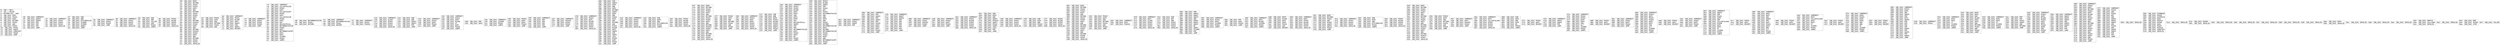 digraph "graph.cfg.gv" {
	subgraph global {
		node [fontname=Courier fontsize=30.0 rank=same shape=box]
		block_0 [label="0: %00 = #0x1\l2: %01 = #0x40\l4: MSTORE(%01, %00)\l5: [NO_SSA] DUP1\l6: [NO_SSA] PUSH1\l8: [NO_SSA] DUP2\l9: [NO_SSA] MSTORE\la: [NO_SSA] PUSH1\lc: [NO_SSA] ADD\ld: [NO_SSA] PUSH2\l10: [NO_SSA] PUSH1\l12: [NO_SSA] SWAP2\l13: [NO_SSA] CODECOPY\l14: [NO_SSA] PUSH2\l17: [NO_SSA] JUMP\l"]
		block_18 [label="18: [NO_SSA] JUMPDEST\l19: [NO_SSA] SWAP4\l1a: [NO_SSA] SWAP3\l1b: [NO_SSA] POP\l1c: [NO_SSA] POP\l1d: [NO_SSA] POP\l1e: [NO_SSA] JUMP\l"]
		block_1f [label="1f: [NO_SSA] JUMPDEST\l20: [NO_SSA] PUSH1\l22: [NO_SSA] PUSH1\l24: [NO_SSA] PUSH1\l26: [NO_SSA] INVALID\l"]
		block_27 [label="27: [NO_SSA] SUB\l28: [NO_SSA] AND\l29: [NO_SSA] EXTCODESIZE\l2a: [NO_SSA] ISZERO\l2b: [NO_SSA] ISZERO\l2c: [NO_SSA] SWAP1\l2d: [NO_SSA] JUMP\l"]
		block_2e [label="2e: [NO_SSA] JUMPDEST\l2f: [NO_SSA] PUSH2\l32: [NO_SSA] PUSH2\l35: [NO_SSA] JUMP\l"]
		block_36 [label="36: [NO_SSA] JUMPDEST\l37: [NO_SSA] PUSH1\l39: [NO_SSA] PUSH1\l3b: [NO_SSA] PUSH1\l3d: [NO_SSA] INVALID\l"]
		block_3e [label="3e: [NO_SSA] SUB\l3f: [NO_SSA] AND\l40: [NO_SSA] CALLER\l41: [NO_SSA] SUB\l42: [NO_SSA] PUSH2\l45: [NO_SSA] JUMPI\l"]
		block_46 [label="46: [NO_SSA] PUSH1\l48: [NO_SSA] MLOAD\l49: [NO_SSA] PUSH3\l4d: [NO_SSA] PUSH1\l4f: [NO_SSA] INVALID\l"]
		block_50 [label="50: [NO_SSA] DUP2\l51: [NO_SSA] MSTORE\l52: [NO_SSA] PUSH1\l54: [NO_SSA] PUSH1\l56: [NO_SSA] DUP3\l57: [NO_SSA] ADD\l58: [NO_SSA] MSTORE\l59: [NO_SSA] PUSH1\l5b: [NO_SSA] PUSH1\l5d: [NO_SSA] DUP3\l5e: [NO_SSA] ADD\l5f: [NO_SSA] MSTORE\l60: [NO_SSA] PUSH32\l81: [NO_SSA] PUSH1\l83: [NO_SSA] DUP3\l84: [NO_SSA] ADD\l85: [NO_SSA] MSTORE\l86: [NO_SSA] PUSH32\la7: [NO_SSA] PUSH1\la9: [NO_SSA] DUP3\laa: [NO_SSA] ADD\lab: [NO_SSA] MSTORE\lac: [NO_SSA] PUSH2\laf: [NO_SSA] PUSH1\lb1: [NO_SSA] INVALID\l"]
		block_b2 [label="b2: [NO_SSA] PUSH1\lb4: [NO_SSA] DUP3\lb5: [NO_SSA] ADD\lb6: [NO_SSA] MSTORE\lb7: [NO_SSA] PUSH1\lb9: [NO_SSA] ADD\l"]
		block_ba [label="ba: [NO_SSA] JUMPDEST\lbb: [NO_SSA] PUSH1\lbd: [NO_SSA] MLOAD\lbe: [NO_SSA] DUP1\lbf: [NO_SSA] SWAP2\lc0: [NO_SSA] SUB\lc1: [NO_SSA] SWAP1\lc2: [NO_SSA] REVERT\l"]
		block_c3 [label="c3: [NO_SSA] JUMPDEST\lc4: [NO_SSA] PUSH1\lc6: [NO_SSA] PUSH2\lc9: [NO_SSA] PUSH2\lcc: [NO_SSA] JUMP\l"]
		block_cd [label="cd: [NO_SSA] JUMPDEST\lce: [NO_SSA] CALLDATASIZE\lcf: [NO_SSA] PUSH1\ld1: [NO_SSA] DUP1\ld2: [NO_SSA] CALLDATACOPY\ld3: [NO_SSA] PUSH1\ld5: [NO_SSA] DUP1\ld6: [NO_SSA] CALLDATASIZE\ld7: [NO_SSA] PUSH1\ld9: [NO_SSA] DUP5\lda: [NO_SSA] GAS\ldb: [NO_SSA] DELEGATECALL\ldc: [NO_SSA] RETURNDATASIZE\ldd: [NO_SSA] PUSH1\ldf: [NO_SSA] DUP1\le0: [NO_SSA] RETURNDATACOPY\le1: [NO_SSA] DUP1\le2: [NO_SSA] DUP1\le3: [NO_SSA] ISZERO\le4: [NO_SSA] PUSH2\le7: [NO_SSA] JUMPI\l"]
		block_e8 [label="e8: [NO_SSA] RETURNDATASIZE\le9: [NO_SSA] PUSH1\leb: [NO_SSA] RETURN\l"]
		block_ec [label="ec: [NO_SSA] JUMPDEST\led: [NO_SSA] RETURNDATASIZE\lee: [NO_SSA] PUSH1\lf0: [NO_SSA] REVERT\l"]
		block_f1 [label="f1: [NO_SSA] JUMPDEST\lf2: [NO_SSA] PUSH1\lf4: [NO_SSA] PUSH32\l"]
		block_115 [label="115: [NO_SSA] JUMPDEST\l116: [NO_SSA] SLOAD\l117: [NO_SSA] PUSH1\l119: [NO_SSA] PUSH1\l11b: [NO_SSA] PUSH1\l11d: [NO_SSA] INVALID\l"]
		block_11e [label="11e: [NO_SSA] SUB\l11f: [NO_SSA] AND\l120: [NO_SSA] SWAP2\l121: [NO_SSA] SWAP1\l122: [NO_SSA] POP\l123: [NO_SSA] JUMP\l"]
		block_124 [label="124: [NO_SSA] JUMPDEST\l125: [NO_SSA] PUSH2\l128: [NO_SSA] DUP4\l129: [NO_SSA] PUSH2\l12c: [NO_SSA] JUMP\l"]
		block_12d [label="12d: [NO_SSA] JUMPDEST\l12e: [NO_SSA] PUSH1\l130: [NO_SSA] DUP3\l131: [NO_SSA] MLOAD\l132: [NO_SSA] GT\l133: [NO_SSA] DUP1\l134: [NO_SSA] PUSH2\l137: [NO_SSA] JUMPI\l"]
		block_138 [label="138: [NO_SSA] POP\l139: [NO_SSA] DUP1\l"]
		block_13a [label="13a: [NO_SSA] JUMPDEST\l13b: [NO_SSA] ISZERO\l13c: [NO_SSA] PUSH2\l13f: [NO_SSA] JUMPI\l"]
		block_140 [label="140: [NO_SSA] PUSH2\l143: [NO_SSA] DUP4\l144: [NO_SSA] DUP4\l145: [NO_SSA] PUSH2\l148: [NO_SSA] JUMP\l"]
		block_149 [label="149: [NO_SSA] JUMPDEST\l14a: [NO_SSA] POP\l14b: [NO_SSA] POP\l14c: [NO_SSA] POP\l14d: [NO_SSA] POP\l14e: [NO_SSA] JUMP\l"]
		block_14f [label="14f: [NO_SSA] JUMPDEST\l150: [NO_SSA] PUSH32\l171: [NO_SSA] PUSH2\l174: [NO_SSA] PUSH2\l177: [NO_SSA] JUMP\l"]
		block_178 [label="178: [NO_SSA] JUMPDEST\l179: [NO_SSA] PUSH1\l17b: [NO_SSA] DUP1\l17c: [NO_SSA] MLOAD\l17d: [NO_SSA] PUSH1\l17f: [NO_SSA] PUSH1\l181: [NO_SSA] PUSH1\l183: [NO_SSA] INVALID\l"]
		block_184 [label="184: [NO_SSA] SUB\l185: [NO_SSA] SWAP3\l186: [NO_SSA] DUP4\l187: [NO_SSA] AND\l188: [NO_SSA] DUP2\l189: [NO_SSA] MSTORE\l18a: [NO_SSA] SWAP2\l18b: [NO_SSA] DUP5\l18c: [NO_SSA] AND\l18d: [NO_SSA] PUSH1\l18f: [NO_SSA] DUP4\l190: [NO_SSA] ADD\l191: [NO_SSA] MSTORE\l192: [NO_SSA] ADD\l193: [NO_SSA] PUSH1\l195: [NO_SSA] MLOAD\l196: [NO_SSA] DUP1\l197: [NO_SSA] SWAP2\l198: [NO_SSA] SUB\l199: [NO_SSA] SWAP1\l19a: [NO_SSA] LOG1\l19b: [NO_SSA] PUSH2\l19e: [NO_SSA] DUP2\l19f: [NO_SSA] PUSH2\l1a2: [NO_SSA] JUMP\l"]
		block_1a3 [label="1a3: [NO_SSA] JUMPDEST\l1a4: [NO_SSA] PUSH1\l1a6: [NO_SSA] PUSH1\l1a8: [NO_SSA] PUSH1\l1aa: [NO_SSA] PUSH1\l1ac: [NO_SSA] INVALID\l"]
		block_1ad [label="1ad: [NO_SSA] SUB\l1ae: [NO_SSA] DUP5\l1af: [NO_SSA] AND\l1b0: [NO_SSA] EXTCODESIZE\l1b1: [NO_SSA] PUSH2\l1b4: [NO_SSA] JUMPI\l"]
		block_1b5 [label="1b5: [NO_SSA] PUSH1\l1b7: [NO_SSA] MLOAD\l1b8: [NO_SSA] PUSH3\l1bc: [NO_SSA] PUSH1\l1be: [NO_SSA] INVALID\l"]
		block_1bf [label="1bf: [NO_SSA] DUP2\l1c0: [NO_SSA] MSTORE\l1c1: [NO_SSA] PUSH1\l1c3: [NO_SSA] PUSH1\l1c5: [NO_SSA] DUP3\l1c6: [NO_SSA] ADD\l1c7: [NO_SSA] MSTORE\l1c8: [NO_SSA] PUSH1\l1ca: [NO_SSA] PUSH1\l1cc: [NO_SSA] DUP3\l1cd: [NO_SSA] ADD\l1ce: [NO_SSA] MSTORE\l1cf: [NO_SSA] PUSH32\l1f0: [NO_SSA] PUSH1\l1f2: [NO_SSA] DUP3\l1f3: [NO_SSA] ADD\l1f4: [NO_SSA] MSTORE\l1f5: [NO_SSA] PUSH6\l1fc: [NO_SSA] PUSH1\l1fe: [NO_SSA] INVALID\l"]
		block_1ff [label="1ff: [NO_SSA] PUSH1\l201: [NO_SSA] DUP3\l202: [NO_SSA] ADD\l203: [NO_SSA] MSTORE\l204: [NO_SSA] PUSH1\l206: [NO_SSA] ADD\l207: [NO_SSA] PUSH2\l20a: [NO_SSA] JUMP\l"]
		block_20b [label="20b: [NO_SSA] JUMPDEST\l20c: [NO_SSA] PUSH1\l20e: [NO_SSA] DUP1\l20f: [NO_SSA] DUP6\l210: [NO_SSA] PUSH1\l212: [NO_SSA] PUSH1\l214: [NO_SSA] PUSH1\l216: [NO_SSA] INVALID\l"]
		block_217 [label="217: [NO_SSA] SUB\l218: [NO_SSA] AND\l219: [NO_SSA] DUP6\l21a: [NO_SSA] PUSH1\l21c: [NO_SSA] MLOAD\l21d: [NO_SSA] PUSH2\l220: [NO_SSA] SWAP2\l221: [NO_SSA] SWAP1\l222: [NO_SSA] PUSH2\l225: [NO_SSA] JUMP\l"]
		block_226 [label="226: [NO_SSA] JUMPDEST\l227: [NO_SSA] PUSH1\l229: [NO_SSA] PUSH1\l22b: [NO_SSA] MLOAD\l22c: [NO_SSA] DUP1\l22d: [NO_SSA] DUP4\l22e: [NO_SSA] SUB\l22f: [NO_SSA] DUP2\l230: [NO_SSA] DUP6\l231: [NO_SSA] GAS\l232: [NO_SSA] DELEGATECALL\l233: [NO_SSA] SWAP2\l234: [NO_SSA] POP\l235: [NO_SSA] POP\l236: [NO_SSA] RETURNDATASIZE\l237: [NO_SSA] DUP1\l238: [NO_SSA] PUSH1\l23a: [NO_SSA] DUP2\l23b: [NO_SSA] EQ\l23c: [NO_SSA] PUSH2\l23f: [NO_SSA] JUMPI\l"]
		block_240 [label="240: [NO_SSA] PUSH1\l242: [NO_SSA] MLOAD\l243: [NO_SSA] SWAP2\l244: [NO_SSA] POP\l245: [NO_SSA] PUSH1\l247: [NO_SSA] NOT\l248: [NO_SSA] PUSH1\l24a: [NO_SSA] RETURNDATASIZE\l24b: [NO_SSA] ADD\l24c: [NO_SSA] AND\l24d: [NO_SSA] DUP3\l24e: [NO_SSA] ADD\l24f: [NO_SSA] PUSH1\l251: [NO_SSA] MSTORE\l252: [NO_SSA] RETURNDATASIZE\l253: [NO_SSA] DUP3\l254: [NO_SSA] MSTORE\l255: [NO_SSA] RETURNDATASIZE\l256: [NO_SSA] PUSH1\l258: [NO_SSA] PUSH1\l25a: [NO_SSA] DUP5\l25b: [NO_SSA] ADD\l25c: [NO_SSA] RETURNDATACOPY\l25d: [NO_SSA] PUSH2\l260: [NO_SSA] JUMP\l"]
		block_261 [label="261: [NO_SSA] JUMPDEST\l262: [NO_SSA] PUSH1\l264: [NO_SSA] SWAP2\l265: [NO_SSA] POP\l"]
		block_266 [label="266: [NO_SSA] JUMPDEST\l267: [NO_SSA] POP\l268: [NO_SSA] SWAP2\l269: [NO_SSA] POP\l26a: [NO_SSA] SWAP2\l26b: [NO_SSA] POP\l26c: [NO_SSA] PUSH2\l26f: [NO_SSA] DUP3\l270: [NO_SSA] DUP3\l271: [NO_SSA] DUP7\l272: [NO_SSA] PUSH2\l275: [NO_SSA] JUMP\l"]
		block_276 [label="276: [NO_SSA] JUMPDEST\l277: [NO_SSA] SWAP7\l278: [NO_SSA] SWAP6\l279: [NO_SSA] POP\l27a: [NO_SSA] POP\l27b: [NO_SSA] POP\l27c: [NO_SSA] POP\l27d: [NO_SSA] POP\l27e: [NO_SSA] POP\l27f: [NO_SSA] JUMP\l"]
		block_280 [label="280: [NO_SSA] JUMPDEST\l281: [NO_SSA] PUSH1\l283: [NO_SSA] PUSH32\l2a4: [NO_SSA] PUSH2\l2a7: [NO_SSA] JUMP\l"]
		block_2a8 [label="2a8: [NO_SSA] JUMPDEST\l2a9: [NO_SSA] PUSH2\l2ac: [NO_SSA] DUP2\l2ad: [NO_SSA] PUSH2\l2b0: [NO_SSA] JUMP\l"]
		block_2b1 [label="2b1: [NO_SSA] JUMPDEST\l2b2: [NO_SSA] PUSH1\l2b4: [NO_SSA] MLOAD\l2b5: [NO_SSA] PUSH1\l2b7: [NO_SSA] PUSH1\l2b9: [NO_SSA] PUSH1\l2bb: [NO_SSA] INVALID\l"]
		block_2bc [label="2bc: [NO_SSA] SUB\l2bd: [NO_SSA] DUP3\l2be: [NO_SSA] AND\l2bf: [NO_SSA] SWAP1\l2c0: [NO_SSA] PUSH32\l2e1: [NO_SSA] SWAP1\l2e2: [NO_SSA] PUSH1\l2e4: [NO_SSA] SWAP1\l2e5: [NO_SSA] LOG2\l2e6: [NO_SSA] POP\l2e7: [NO_SSA] JUMP\l"]
		block_2e8 [label="2e8: [NO_SSA] JUMPDEST\l2e9: [NO_SSA] PUSH1\l2eb: [NO_SSA] PUSH1\l2ed: [NO_SSA] PUSH1\l2ef: [NO_SSA] INVALID\l"]
		block_2f0 [label="2f0: [NO_SSA] SUB\l2f1: [NO_SSA] DUP2\l2f2: [NO_SSA] AND\l2f3: [NO_SSA] PUSH2\l2f6: [NO_SSA] JUMPI\l"]
		block_2f7 [label="2f7: [NO_SSA] PUSH1\l2f9: [NO_SSA] MLOAD\l2fa: [NO_SSA] PUSH3\l2fe: [NO_SSA] PUSH1\l300: [NO_SSA] INVALID\l"]
		block_301 [label="301: [NO_SSA] DUP2\l302: [NO_SSA] MSTORE\l303: [NO_SSA] PUSH1\l305: [NO_SSA] PUSH1\l307: [NO_SSA] DUP3\l308: [NO_SSA] ADD\l309: [NO_SSA] MSTORE\l30a: [NO_SSA] PUSH1\l30c: [NO_SSA] PUSH1\l30e: [NO_SSA] DUP3\l30f: [NO_SSA] ADD\l310: [NO_SSA] MSTORE\l311: [NO_SSA] PUSH32\l332: [NO_SSA] PUSH1\l334: [NO_SSA] DUP3\l335: [NO_SSA] ADD\l336: [NO_SSA] MSTORE\l337: [NO_SSA] PUSH6\l33e: [NO_SSA] PUSH1\l340: [NO_SSA] INVALID\l"]
		block_341 [label="341: [NO_SSA] PUSH1\l343: [NO_SSA] DUP3\l344: [NO_SSA] ADD\l345: [NO_SSA] MSTORE\l346: [NO_SSA] PUSH1\l348: [NO_SSA] ADD\l349: [NO_SSA] PUSH2\l34c: [NO_SSA] JUMP\l"]
		block_34d [label="34d: [NO_SSA] JUMPDEST\l34e: [NO_SSA] DUP1\l34f: [NO_SSA] PUSH32\l"]
		block_370 [label="370: [NO_SSA] JUMPDEST\l371: [NO_SSA] DUP1\l372: [NO_SSA] SLOAD\l373: [NO_SSA] PUSH1\l375: [NO_SSA] PUSH1\l377: [NO_SSA] PUSH1\l379: [NO_SSA] INVALID\l"]
		block_37a [label="37a: [NO_SSA] SUB\l37b: [NO_SSA] NOT\l37c: [NO_SSA] AND\l37d: [NO_SSA] PUSH1\l37f: [NO_SSA] PUSH1\l381: [NO_SSA] PUSH1\l383: [NO_SSA] INVALID\l"]
		block_384 [label="384: [NO_SSA] SUB\l385: [NO_SSA] SWAP3\l386: [NO_SSA] SWAP1\l387: [NO_SSA] SWAP3\l388: [NO_SSA] AND\l389: [NO_SSA] SWAP2\l38a: [NO_SSA] SWAP1\l38b: [NO_SSA] SWAP2\l38c: [NO_SSA] OR\l38d: [NO_SSA] SWAP1\l38e: [NO_SSA] SSTORE\l38f: [NO_SSA] POP\l390: [NO_SSA] JUMP\l"]
		block_391 [label="391: [NO_SSA] JUMPDEST\l392: [NO_SSA] PUSH1\l394: [NO_SSA] DUP4\l395: [NO_SSA] ISZERO\l396: [NO_SSA] PUSH2\l399: [NO_SSA] JUMPI\l"]
		block_39a [label="39a: [NO_SSA] POP\l39b: [NO_SSA] DUP2\l39c: [NO_SSA] PUSH2\l39f: [NO_SSA] JUMP\l"]
		block_3a0 [label="3a0: [NO_SSA] JUMPDEST\l3a1: [NO_SSA] DUP3\l3a2: [NO_SSA] MLOAD\l3a3: [NO_SSA] ISZERO\l3a4: [NO_SSA] PUSH2\l3a7: [NO_SSA] JUMPI\l"]
		block_3a8 [label="3a8: [NO_SSA] DUP3\l3a9: [NO_SSA] MLOAD\l3aa: [NO_SSA] DUP1\l3ab: [NO_SSA] DUP5\l3ac: [NO_SSA] PUSH1\l3ae: [NO_SSA] ADD\l3af: [NO_SSA] REVERT\l"]
		block_3b0 [label="3b0: [NO_SSA] JUMPDEST\l3b1: [NO_SSA] DUP2\l3b2: [NO_SSA] PUSH1\l3b4: [NO_SSA] MLOAD\l3b5: [NO_SSA] PUSH3\l3b9: [NO_SSA] PUSH1\l3bb: [NO_SSA] INVALID\l"]
		block_3bc [label="3bc: [NO_SSA] DUP2\l3bd: [NO_SSA] MSTORE\l3be: [NO_SSA] PUSH1\l3c0: [NO_SSA] ADD\l3c1: [NO_SSA] PUSH2\l3c4: [NO_SSA] SWAP2\l3c5: [NO_SSA] SWAP1\l3c6: [NO_SSA] PUSH2\l3c9: [NO_SSA] JUMP\l"]
		block_3ca [label="3ca: [NO_SSA] JUMPDEST\l3cb: [NO_SSA] PUSH1\l3cd: [NO_SSA] PUSH1\l3cf: [NO_SSA] PUSH1\l3d1: [NO_SSA] INVALID\l"]
		block_3d2 [label="3d2: [NO_SSA] SUB\l3d3: [NO_SSA] DUP2\l3d4: [NO_SSA] AND\l3d5: [NO_SSA] EXTCODESIZE\l3d6: [NO_SSA] PUSH2\l3d9: [NO_SSA] JUMPI\l"]
		block_3da [label="3da: [NO_SSA] PUSH1\l3dc: [NO_SSA] MLOAD\l3dd: [NO_SSA] PUSH3\l3e1: [NO_SSA] PUSH1\l3e3: [NO_SSA] INVALID\l"]
		block_3e4 [label="3e4: [NO_SSA] DUP2\l3e5: [NO_SSA] MSTORE\l3e6: [NO_SSA] PUSH1\l3e8: [NO_SSA] PUSH1\l3ea: [NO_SSA] DUP3\l3eb: [NO_SSA] ADD\l3ec: [NO_SSA] MSTORE\l3ed: [NO_SSA] PUSH1\l3ef: [NO_SSA] PUSH1\l3f1: [NO_SSA] DUP3\l3f2: [NO_SSA] ADD\l3f3: [NO_SSA] MSTORE\l3f4: [NO_SSA] PUSH32\l415: [NO_SSA] PUSH1\l417: [NO_SSA] DUP3\l418: [NO_SSA] ADD\l419: [NO_SSA] MSTORE\l41a: [NO_SSA] PUSH13\l428: [NO_SSA] PUSH1\l42a: [NO_SSA] INVALID\l"]
		block_42b [label="42b: [NO_SSA] PUSH1\l42d: [NO_SSA] DUP3\l42e: [NO_SSA] ADD\l42f: [NO_SSA] MSTORE\l430: [NO_SSA] PUSH1\l432: [NO_SSA] ADD\l433: [NO_SSA] PUSH2\l436: [NO_SSA] JUMP\l"]
		block_437 [label="437: [NO_SSA] JUMPDEST\l438: [NO_SSA] DUP1\l439: [NO_SSA] PUSH32\l45a: [NO_SSA] PUSH2\l45d: [NO_SSA] JUMP\l"]
		block_45e [label="45e: [NO_SSA] JUMPDEST\l45f: [NO_SSA] DUP1\l460: [NO_SSA] CALLDATALOAD\l461: [NO_SSA] PUSH1\l463: [NO_SSA] PUSH1\l465: [NO_SSA] PUSH1\l467: [NO_SSA] INVALID\l"]
		block_468 [label="468: [NO_SSA] SUB\l469: [NO_SSA] DUP2\l46a: [NO_SSA] AND\l46b: [NO_SSA] DUP2\l46c: [NO_SSA] EQ\l46d: [NO_SSA] PUSH2\l470: [NO_SSA] JUMPI\l"]
		block_471 [label="471: [NO_SSA] PUSH1\l473: [NO_SSA] DUP1\l474: [NO_SSA] REVERT\l"]
		block_475 [label="475: [NO_SSA] JUMPDEST\l476: [NO_SSA] SWAP2\l477: [NO_SSA] SWAP1\l478: [NO_SSA] POP\l479: [NO_SSA] JUMP\l"]
		block_47a [label="47a: [NO_SSA] JUMPDEST\l47b: [NO_SSA] PUSH1\l47d: [NO_SSA] PUSH1\l47f: [NO_SSA] DUP3\l480: [NO_SSA] DUP5\l481: [NO_SSA] SUB\l482: [NO_SSA] SLT\l483: [NO_SSA] ISZERO\l484: [NO_SSA] PUSH2\l487: [NO_SSA] JUMPI\l"]
		block_488 [label="488: [NO_SSA] PUSH1\l48a: [NO_SSA] DUP1\l48b: [NO_SSA] REVERT\l"]
		block_48c [label="48c: [NO_SSA] JUMPDEST\l48d: [NO_SSA] PUSH2\l490: [NO_SSA] DUP3\l491: [NO_SSA] PUSH2\l494: [NO_SSA] JUMP\l"]
		block_495 [label="495: [NO_SSA] JUMPDEST\l496: [NO_SSA] PUSH1\l498: [NO_SSA] DUP1\l499: [NO_SSA] PUSH1\l49b: [NO_SSA] PUSH1\l49d: [NO_SSA] DUP5\l49e: [NO_SSA] DUP7\l49f: [NO_SSA] SUB\l4a0: [NO_SSA] SLT\l4a1: [NO_SSA] ISZERO\l4a2: [NO_SSA] PUSH2\l4a5: [NO_SSA] JUMPI\l"]
		block_4a6 [label="4a6: [NO_SSA] PUSH1\l4a8: [NO_SSA] DUP1\l4a9: [NO_SSA] REVERT\l"]
		block_4aa [label="4aa: [NO_SSA] JUMPDEST\l4ab: [NO_SSA] PUSH2\l4ae: [NO_SSA] DUP5\l4af: [NO_SSA] PUSH2\l4b2: [NO_SSA] JUMP\l"]
		block_4b3 [label="4b3: [NO_SSA] JUMPDEST\l4b4: [NO_SSA] SWAP3\l4b5: [NO_SSA] POP\l4b6: [NO_SSA] PUSH1\l4b8: [NO_SSA] DUP5\l4b9: [NO_SSA] ADD\l4ba: [NO_SSA] CALLDATALOAD\l4bb: [NO_SSA] PUSH8\l4c4: [NO_SSA] DUP1\l4c5: [NO_SSA] DUP3\l4c6: [NO_SSA] GT\l4c7: [NO_SSA] ISZERO\l4c8: [NO_SSA] PUSH2\l4cb: [NO_SSA] JUMPI\l"]
		block_4cc [label="4cc: [NO_SSA] PUSH1\l4ce: [NO_SSA] DUP1\l4cf: [NO_SSA] REVERT\l"]
		block_4d0 [label="4d0: [NO_SSA] JUMPDEST\l4d1: [NO_SSA] DUP2\l4d2: [NO_SSA] DUP7\l4d3: [NO_SSA] ADD\l4d4: [NO_SSA] SWAP2\l4d5: [NO_SSA] POP\l4d6: [NO_SSA] DUP7\l4d7: [NO_SSA] PUSH1\l4d9: [NO_SSA] DUP4\l4da: [NO_SSA] ADD\l4db: [NO_SSA] SLT\l4dc: [NO_SSA] PUSH2\l4df: [NO_SSA] JUMPI\l"]
		block_4e0 [label="4e0: [NO_SSA] PUSH1\l4e2: [NO_SSA] DUP1\l4e3: [NO_SSA] REVERT\l"]
		block_4e4 [label="4e4: [NO_SSA] JUMPDEST\l4e5: [NO_SSA] DUP2\l4e6: [NO_SSA] CALLDATALOAD\l4e7: [NO_SSA] DUP2\l4e8: [NO_SSA] DUP2\l4e9: [NO_SSA] GT\l4ea: [NO_SSA] ISZERO\l4eb: [NO_SSA] PUSH2\l4ee: [NO_SSA] JUMPI\l"]
		block_4ef [label="4ef: [NO_SSA] PUSH1\l4f1: [NO_SSA] DUP1\l4f2: [NO_SSA] REVERT\l"]
		block_4f3 [label="4f3: [NO_SSA] JUMPDEST\l4f4: [NO_SSA] DUP8\l4f5: [NO_SSA] PUSH1\l4f7: [NO_SSA] DUP3\l4f8: [NO_SSA] DUP6\l4f9: [NO_SSA] ADD\l4fa: [NO_SSA] ADD\l4fb: [NO_SSA] GT\l4fc: [NO_SSA] ISZERO\l4fd: [NO_SSA] PUSH2\l500: [NO_SSA] JUMPI\l"]
		block_501 [label="501: [NO_SSA] PUSH1\l503: [NO_SSA] DUP1\l504: [NO_SSA] REVERT\l"]
		block_505 [label="505: [NO_SSA] JUMPDEST\l506: [NO_SSA] PUSH1\l508: [NO_SSA] DUP4\l509: [NO_SSA] ADD\l50a: [NO_SSA] SWAP5\l50b: [NO_SSA] POP\l50c: [NO_SSA] DUP1\l50d: [NO_SSA] SWAP4\l50e: [NO_SSA] POP\l50f: [NO_SSA] POP\l510: [NO_SSA] POP\l511: [NO_SSA] POP\l512: [NO_SSA] SWAP3\l513: [NO_SSA] POP\l514: [NO_SSA] SWAP3\l515: [NO_SSA] POP\l516: [NO_SSA] SWAP3\l517: [NO_SSA] JUMP\l"]
		block_518 [label="518: [NO_SSA] JUMPDEST\l519: [NO_SSA] PUSH1\l"]
		block_51b [label="51b: [NO_SSA] JUMPDEST\l51c: [NO_SSA] DUP4\l51d: [NO_SSA] DUP2\l51e: [NO_SSA] LT\l51f: [NO_SSA] ISZERO\l520: [NO_SSA] PUSH2\l523: [NO_SSA] JUMPI\l"]
		block_524 [label="524: [NO_SSA] DUP2\l525: [NO_SSA] DUP2\l526: [NO_SSA] ADD\l527: [NO_SSA] MLOAD\l528: [NO_SSA] DUP4\l529: [NO_SSA] DUP3\l52a: [NO_SSA] ADD\l52b: [NO_SSA] MSTORE\l52c: [NO_SSA] PUSH1\l52e: [NO_SSA] ADD\l52f: [NO_SSA] PUSH2\l532: [NO_SSA] JUMP\l"]
		block_533 [label="533: [NO_SSA] JUMPDEST\l534: [NO_SSA] DUP4\l535: [NO_SSA] DUP2\l536: [NO_SSA] GT\l537: [NO_SSA] ISZERO\l538: [NO_SSA] PUSH2\l53b: [NO_SSA] JUMPI\l"]
		block_53c [label="53c: [NO_SSA] POP\l53d: [NO_SSA] POP\l53e: [NO_SSA] PUSH1\l540: [NO_SSA] SWAP2\l541: [NO_SSA] ADD\l542: [NO_SSA] MSTORE\l543: [NO_SSA] JUMP\l"]
		block_544 [label="544: [NO_SSA] JUMPDEST\l545: [NO_SSA] PUSH1\l547: [NO_SSA] DUP3\l548: [NO_SSA] MLOAD\l549: [NO_SSA] PUSH2\l54c: [NO_SSA] DUP2\l54d: [NO_SSA] DUP5\l54e: [NO_SSA] PUSH1\l550: [NO_SSA] DUP8\l551: [NO_SSA] ADD\l552: [NO_SSA] PUSH2\l555: [NO_SSA] JUMP\l"]
		block_556 [label="556: [NO_SSA] JUMPDEST\l557: [NO_SSA] SWAP2\l558: [NO_SSA] SWAP1\l559: [NO_SSA] SWAP2\l55a: [NO_SSA] ADD\l55b: [NO_SSA] SWAP3\l55c: [NO_SSA] SWAP2\l55d: [NO_SSA] POP\l55e: [NO_SSA] POP\l55f: [NO_SSA] JUMP\l"]
		block_560 [label="560: [NO_SSA] JUMPDEST\l561: [NO_SSA] PUSH1\l563: [NO_SSA] DUP2\l564: [NO_SSA] MSTORE\l565: [NO_SSA] PUSH1\l567: [NO_SSA] DUP3\l568: [NO_SSA] MLOAD\l569: [NO_SSA] DUP1\l56a: [NO_SSA] PUSH1\l56c: [NO_SSA] DUP5\l56d: [NO_SSA] ADD\l56e: [NO_SSA] MSTORE\l56f: [NO_SSA] PUSH2\l572: [NO_SSA] DUP2\l573: [NO_SSA] PUSH1\l575: [NO_SSA] DUP6\l576: [NO_SSA] ADD\l577: [NO_SSA] PUSH1\l579: [NO_SSA] DUP8\l57a: [NO_SSA] ADD\l57b: [NO_SSA] PUSH2\l57e: [NO_SSA] JUMP\l"]
		block_57f [label="57f: [NO_SSA] JUMPDEST\l580: [NO_SSA] PUSH1\l582: [NO_SSA] ADD\l583: [NO_SSA] PUSH1\l585: [NO_SSA] NOT\l586: [NO_SSA] AND\l587: [NO_SSA] SWAP2\l588: [NO_SSA] SWAP1\l589: [NO_SSA] SWAP2\l58a: [NO_SSA] ADD\l58b: [NO_SSA] PUSH1\l58d: [NO_SSA] ADD\l58e: [NO_SSA] SWAP3\l58f: [NO_SSA] SWAP2\l590: [NO_SSA] POP\l591: [NO_SSA] POP\l592: [NO_SSA] JUMP\l"]
		block_593 [label="593: [NO_SSA] INVALID\l"]
		block_594 [label="594: [NO_SSA] COINBASE\l595: [NO_SSA] PUSH5\l59b: [NO_SSA] GASPRICE\l59c: [NO_SSA] SHA3\l59d: [NO_SSA] PUSH13\l5ab: [NO_SSA] PUSH8\l5b4: [NO_SSA] SHA3\l5b5: [NO_SSA] PUSH7\l5bd: [NO_SSA] PUSH10\l5c8: [NO_SSA] CODECOPY\l5c9: [NO_SSA] INVALID\l"]
		block_5ca [label="5ca: [NO_SSA] INVALID\l"]
		block_5cb [label="5cb: [NO_SSA] PUSH8\l5d4: [NO_SSA] INVALID\l"]
		block_5d5 [label="5d5: [NO_SSA] INVALID\l"]
		block_5d6 [label="5d6: [NO_SSA] INVALID\l"]
		block_5d7 [label="5d7: [NO_SSA] INVALID\l"]
		block_5d8 [label="5d8: [NO_SSA] INVALID\l"]
		block_5d9 [label="5d9: [NO_SSA] INVALID\l"]
		block_5da [label="5da: [NO_SSA] DUP4\l5db: [NO_SSA] INVALID\l"]
		block_5dc [label="5dc: [NO_SSA] INVALID\l"]
		block_5dd [label="5dd: [NO_SSA] INVALID\l"]
		block_5de [label="5de: [NO_SSA] INVALID\l"]
		block_5df [label="5df: [NO_SSA] SWAP15\l5e0: [NO_SSA] CALLCODE\l5e1: [NO_SSA] INVALID\l"]
		block_5e2 [label="5e2: [NO_SSA] INVALID\l"]
		block_5e3 [label="5e3: [NO_SSA] MOD\l5e4: [NO_SSA] PUSH9\l5ee: [NO_SSA] STOP\l"]
		block_5ef [label="5ef: [NO_SSA] CALLER\l"]
	}
}

